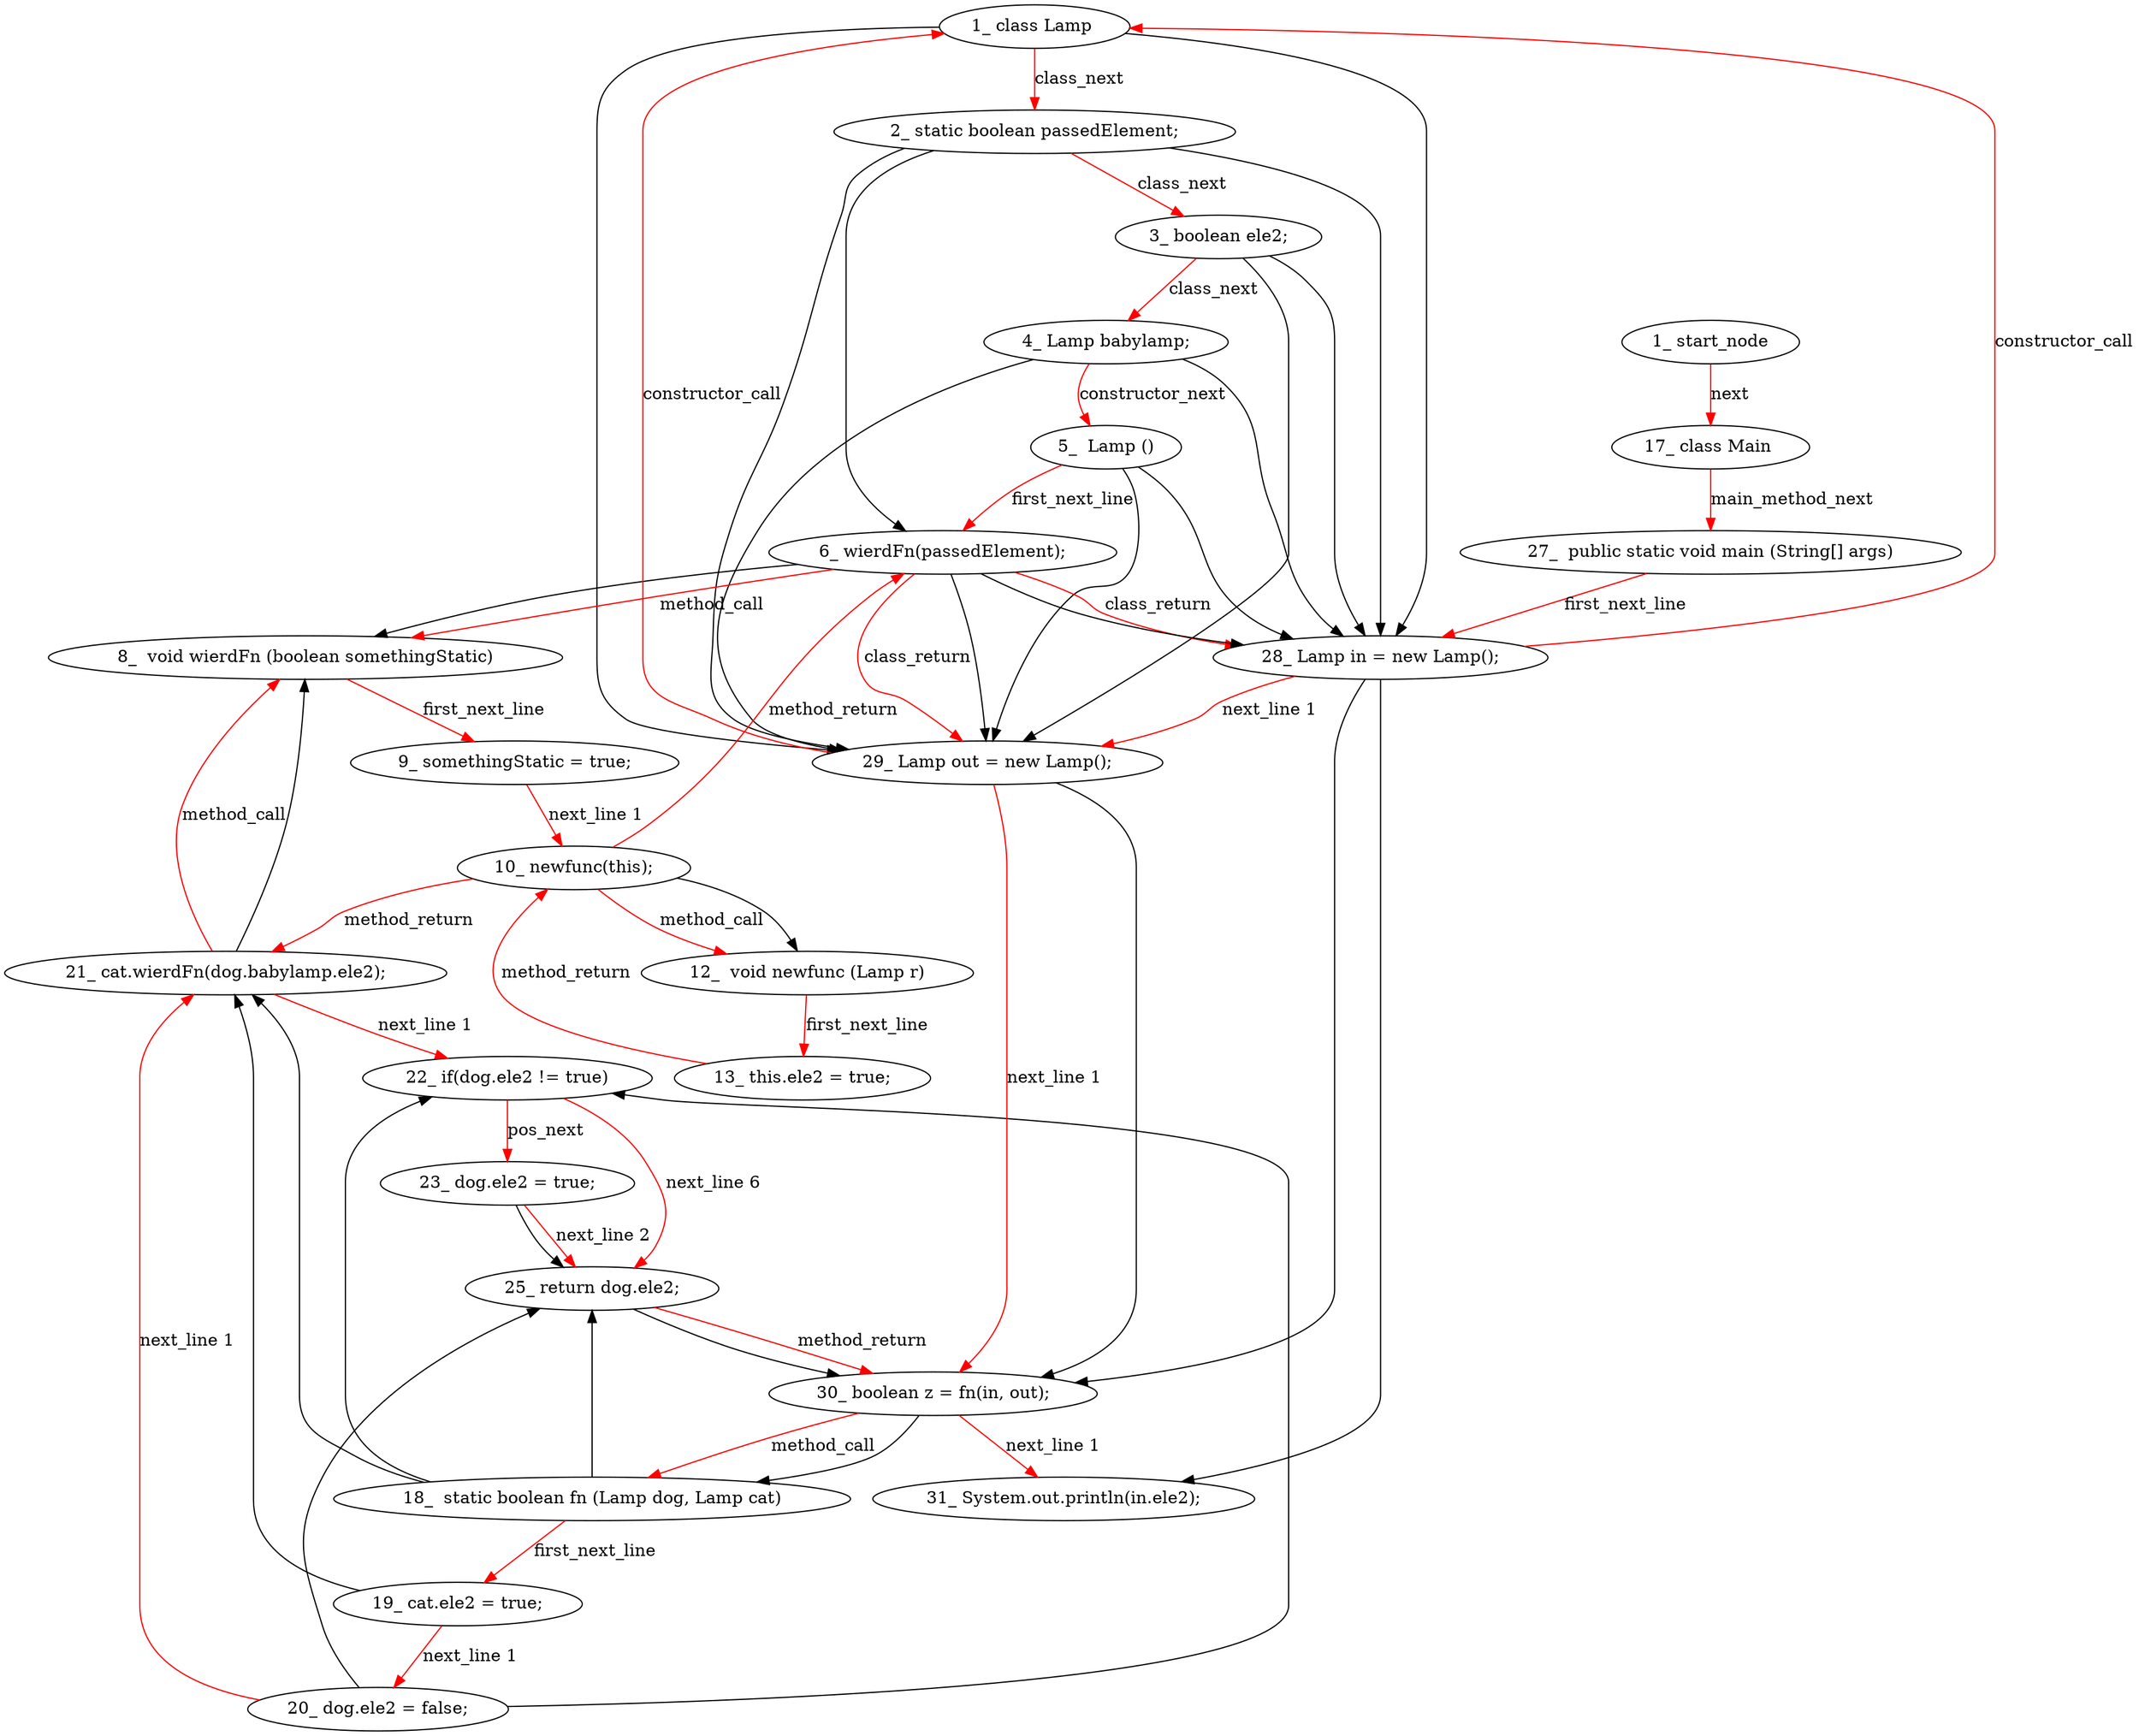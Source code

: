 digraph  {
6 [label="1_\ class\ Lamp\ ", type_label=class_declaration];
9 [label="2_\ static\ boolean\ passedElement;", type_label=expression_statement];
14 [label="3_\ boolean\ ele2;", type_label=expression_statement];
18 [label="4_\ Lamp\ babylamp;", type_label=expression_statement];
22 [label="5_\ \ Lamp\ \(\)", type_label=constructor_declaration];
26 [label="6_\ wierdFn\(passedElement\);", type_label=expression_statement];
31 [label="8_\ \ void\ wierdFn\ \(boolean\ somethingStatic\)", type_label=method_declaration];
39 [label="9_\ somethingStatic\ =\ true;", type_label=expression_statement];
43 [label="10_\ newfunc\(this\);", type_label=expression_statement];
48 [label="12_\ \ void\ newfunc\ \(Lamp\ r\)", type_label=method_declaration];
56 [label="13_\ this\.ele2\ =\ true;", type_label=expression_statement];
62 [label="17_\ class\ Main\ ", type_label=class_declaration];
65 [label="18_\ \ static\ boolean\ fn\ \(Lamp\ dog,\ Lamp\ cat\)", type_label=method_declaration];
77 [label="19_\ cat\.ele2\ =\ true;", type_label=expression_statement];
83 [label="20_\ dog\.ele2\ =\ false;", type_label=expression_statement];
89 [label="21_\ cat\.wierdFn\(dog\.babylamp\.ele2\);", type_label=expression_statement];
99 [label="22_\ if\(dog\.ele2\ !=\ true\)", type_label=if];
107 [label="23_\ dog\.ele2\ =\ true;", type_label=expression_statement];
113 [label="25_\ return\ dog\.ele2;", type_label=return];
117 [label="27_\ \ public\ static\ void\ main\ \(String\[\]\ args\)", type_label=method_declaration];
128 [label="28_\ Lamp\ in\ =\ new\ Lamp\(\);", type_label=expression_statement];
135 [label="29_\ Lamp\ out\ =\ new\ Lamp\(\);", type_label=expression_statement];
142 [label="30_\ boolean\ z\ =\ fn\(in,\ out\);", type_label=expression_statement];
151 [label="31_\ System\.out\.println\(in\.ele2\);", type_label=expression_statement];
1 [label="1_\ start_node", type_label=start];
6 -> 9  [color=red, controlflow_type=class_next, edge_type=CFG_edge, key=0, label=class_next];
6 -> 128  [key=0];
6 -> 135  [key=0];
9 -> 14  [color=red, controlflow_type=class_next, edge_type=CFG_edge, key=0, label=class_next];
9 -> 26  [key=0, used_def=passedElement];
9 -> 128  [key=0];
9 -> 135  [key=0];
14 -> 18  [color=red, controlflow_type=class_next, edge_type=CFG_edge, key=0, label=class_next];
14 -> 128  [key=0];
14 -> 135  [key=0];
18 -> 22  [color=red, controlflow_type=constructor_next, edge_type=CFG_edge, key=0, label=constructor_next];
18 -> 128  [key=0];
18 -> 135  [key=0];
22 -> 26  [color=red, controlflow_type=first_next_line, edge_type=CFG_edge, key=0, label=first_next_line];
22 -> 128  [key=0];
22 -> 135  [key=0];
26 -> 31  [color=red, controlflow_type="method_call|27", edge_type=CFG_edge, key=0, label=method_call];
26 -> 31  [key=1];
26 -> 128  [color=red, controlflow_type=class_return, edge_type=CFG_edge, key=0, label=class_return];
26 -> 128  [key=1];
26 -> 135  [color=red, controlflow_type=class_return, edge_type=CFG_edge, key=0, label=class_return];
26 -> 135  [key=1];
31 -> 39  [color=red, controlflow_type=first_next_line, edge_type=CFG_edge, key=0, label=first_next_line];
39 -> 43  [color=red, controlflow_type="next_line 1", edge_type=CFG_edge, key=0, label="next_line 1"];
43 -> 26  [color=red, controlflow_type=method_return, edge_type=CFG_edge, key=0, label=method_return];
43 -> 89  [color=red, controlflow_type=method_return, edge_type=CFG_edge, key=0, label=method_return];
43 -> 48  [color=red, controlflow_type="method_call|44", edge_type=CFG_edge, key=0, label=method_call];
43 -> 48  [key=1];
48 -> 56  [color=red, controlflow_type=first_next_line, edge_type=CFG_edge, key=0, label=first_next_line];
56 -> 43  [color=red, controlflow_type=method_return, edge_type=CFG_edge, key=0, label=method_return];
62 -> 117  [color=red, controlflow_type=main_method_next, edge_type=CFG_edge, key=0, label=main_method_next];
65 -> 77  [color=red, controlflow_type=first_next_line, edge_type=CFG_edge, key=0, label=first_next_line];
65 -> 89  [key=0, used_def=cat];
65 -> 99  [key=0, used_def="dog.ele2"];
65 -> 113  [key=0, used_def="dog.ele2"];
77 -> 83  [color=red, controlflow_type="next_line 1", edge_type=CFG_edge, key=0, label="next_line 1"];
77 -> 89  [key=0, used_def=cat];
83 -> 89  [color=red, controlflow_type="next_line 1", edge_type=CFG_edge, key=0, label="next_line 1"];
83 -> 99  [key=0, used_def="dog.ele2"];
83 -> 113  [key=0, used_def="dog.ele2"];
89 -> 99  [color=red, controlflow_type="next_line 1", edge_type=CFG_edge, key=0, label="next_line 1"];
89 -> 31  [color=red, controlflow_type="method_call|90", edge_type=CFG_edge, key=0, label=method_call];
89 -> 31  [key=1];
99 -> 107  [color=red, controlflow_type=pos_next, edge_type=CFG_edge, key=0, label=pos_next];
99 -> 113  [color=red, controlflow_type="next_line 6", edge_type=CFG_edge, key=0, label="next_line 6"];
107 -> 113  [color=red, controlflow_type="next_line 2", edge_type=CFG_edge, key=0, label="next_line 2"];
107 -> 113  [key=1, used_def="dog.ele2"];
113 -> 142  [color=red, controlflow_type=method_return, edge_type=CFG_edge, key=0, label=method_return];
113 -> 142  [key=1];
117 -> 128  [color=red, controlflow_type=first_next_line, edge_type=CFG_edge, key=0, label=first_next_line];
128 -> 135  [color=red, controlflow_type="next_line 1", edge_type=CFG_edge, key=0, label="next_line 1"];
128 -> 6  [color=red, controlflow_type="constructor_call|132", edge_type=CFG_edge, key=0, label=constructor_call, target_constructor=22];
128 -> 142  [key=0, used_def=in];
128 -> 151  [key=0, used_def="in.ele2"];
135 -> 142  [color=red, controlflow_type="next_line 1", edge_type=CFG_edge, key=0, label="next_line 1"];
135 -> 142  [key=1, used_def=out];
135 -> 6  [color=red, controlflow_type="constructor_call|139", edge_type=CFG_edge, key=0, label=constructor_call, target_constructor=22];
142 -> 151  [color=red, controlflow_type="next_line 1", edge_type=CFG_edge, key=0, label="next_line 1"];
142 -> 65  [color=red, controlflow_type="method_call|146", edge_type=CFG_edge, key=0, label=method_call];
142 -> 65  [key=1];
1 -> 62  [color=red, controlflow_type=next, edge_type=CFG_edge, key=0, label=next];
}
